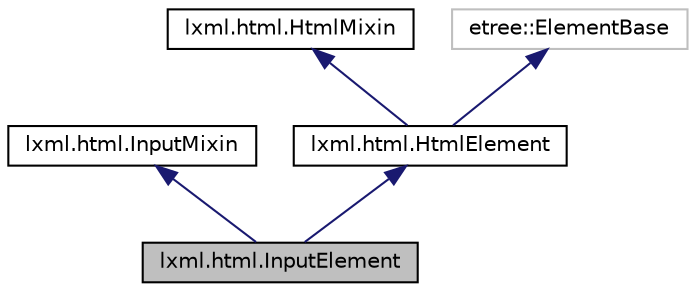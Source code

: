 digraph "lxml.html.InputElement"
{
 // LATEX_PDF_SIZE
  edge [fontname="Helvetica",fontsize="10",labelfontname="Helvetica",labelfontsize="10"];
  node [fontname="Helvetica",fontsize="10",shape=record];
  Node1 [label="lxml.html.InputElement",height=0.2,width=0.4,color="black", fillcolor="grey75", style="filled", fontcolor="black",tooltip=" "];
  Node2 -> Node1 [dir="back",color="midnightblue",fontsize="10",style="solid",fontname="Helvetica"];
  Node2 [label="lxml.html.InputMixin",height=0.2,width=0.4,color="black", fillcolor="white", style="filled",URL="$classlxml_1_1html_1_1InputMixin.html",tooltip=" "];
  Node3 -> Node1 [dir="back",color="midnightblue",fontsize="10",style="solid",fontname="Helvetica"];
  Node3 [label="lxml.html.HtmlElement",height=0.2,width=0.4,color="black", fillcolor="white", style="filled",URL="$classlxml_1_1html_1_1HtmlElement.html",tooltip=" "];
  Node4 -> Node3 [dir="back",color="midnightblue",fontsize="10",style="solid",fontname="Helvetica"];
  Node4 [label="lxml.html.HtmlMixin",height=0.2,width=0.4,color="black", fillcolor="white", style="filled",URL="$classlxml_1_1html_1_1HtmlMixin.html",tooltip=" "];
  Node5 -> Node3 [dir="back",color="midnightblue",fontsize="10",style="solid",fontname="Helvetica"];
  Node5 [label="etree::ElementBase",height=0.2,width=0.4,color="grey75", fillcolor="white", style="filled",tooltip=" "];
}
